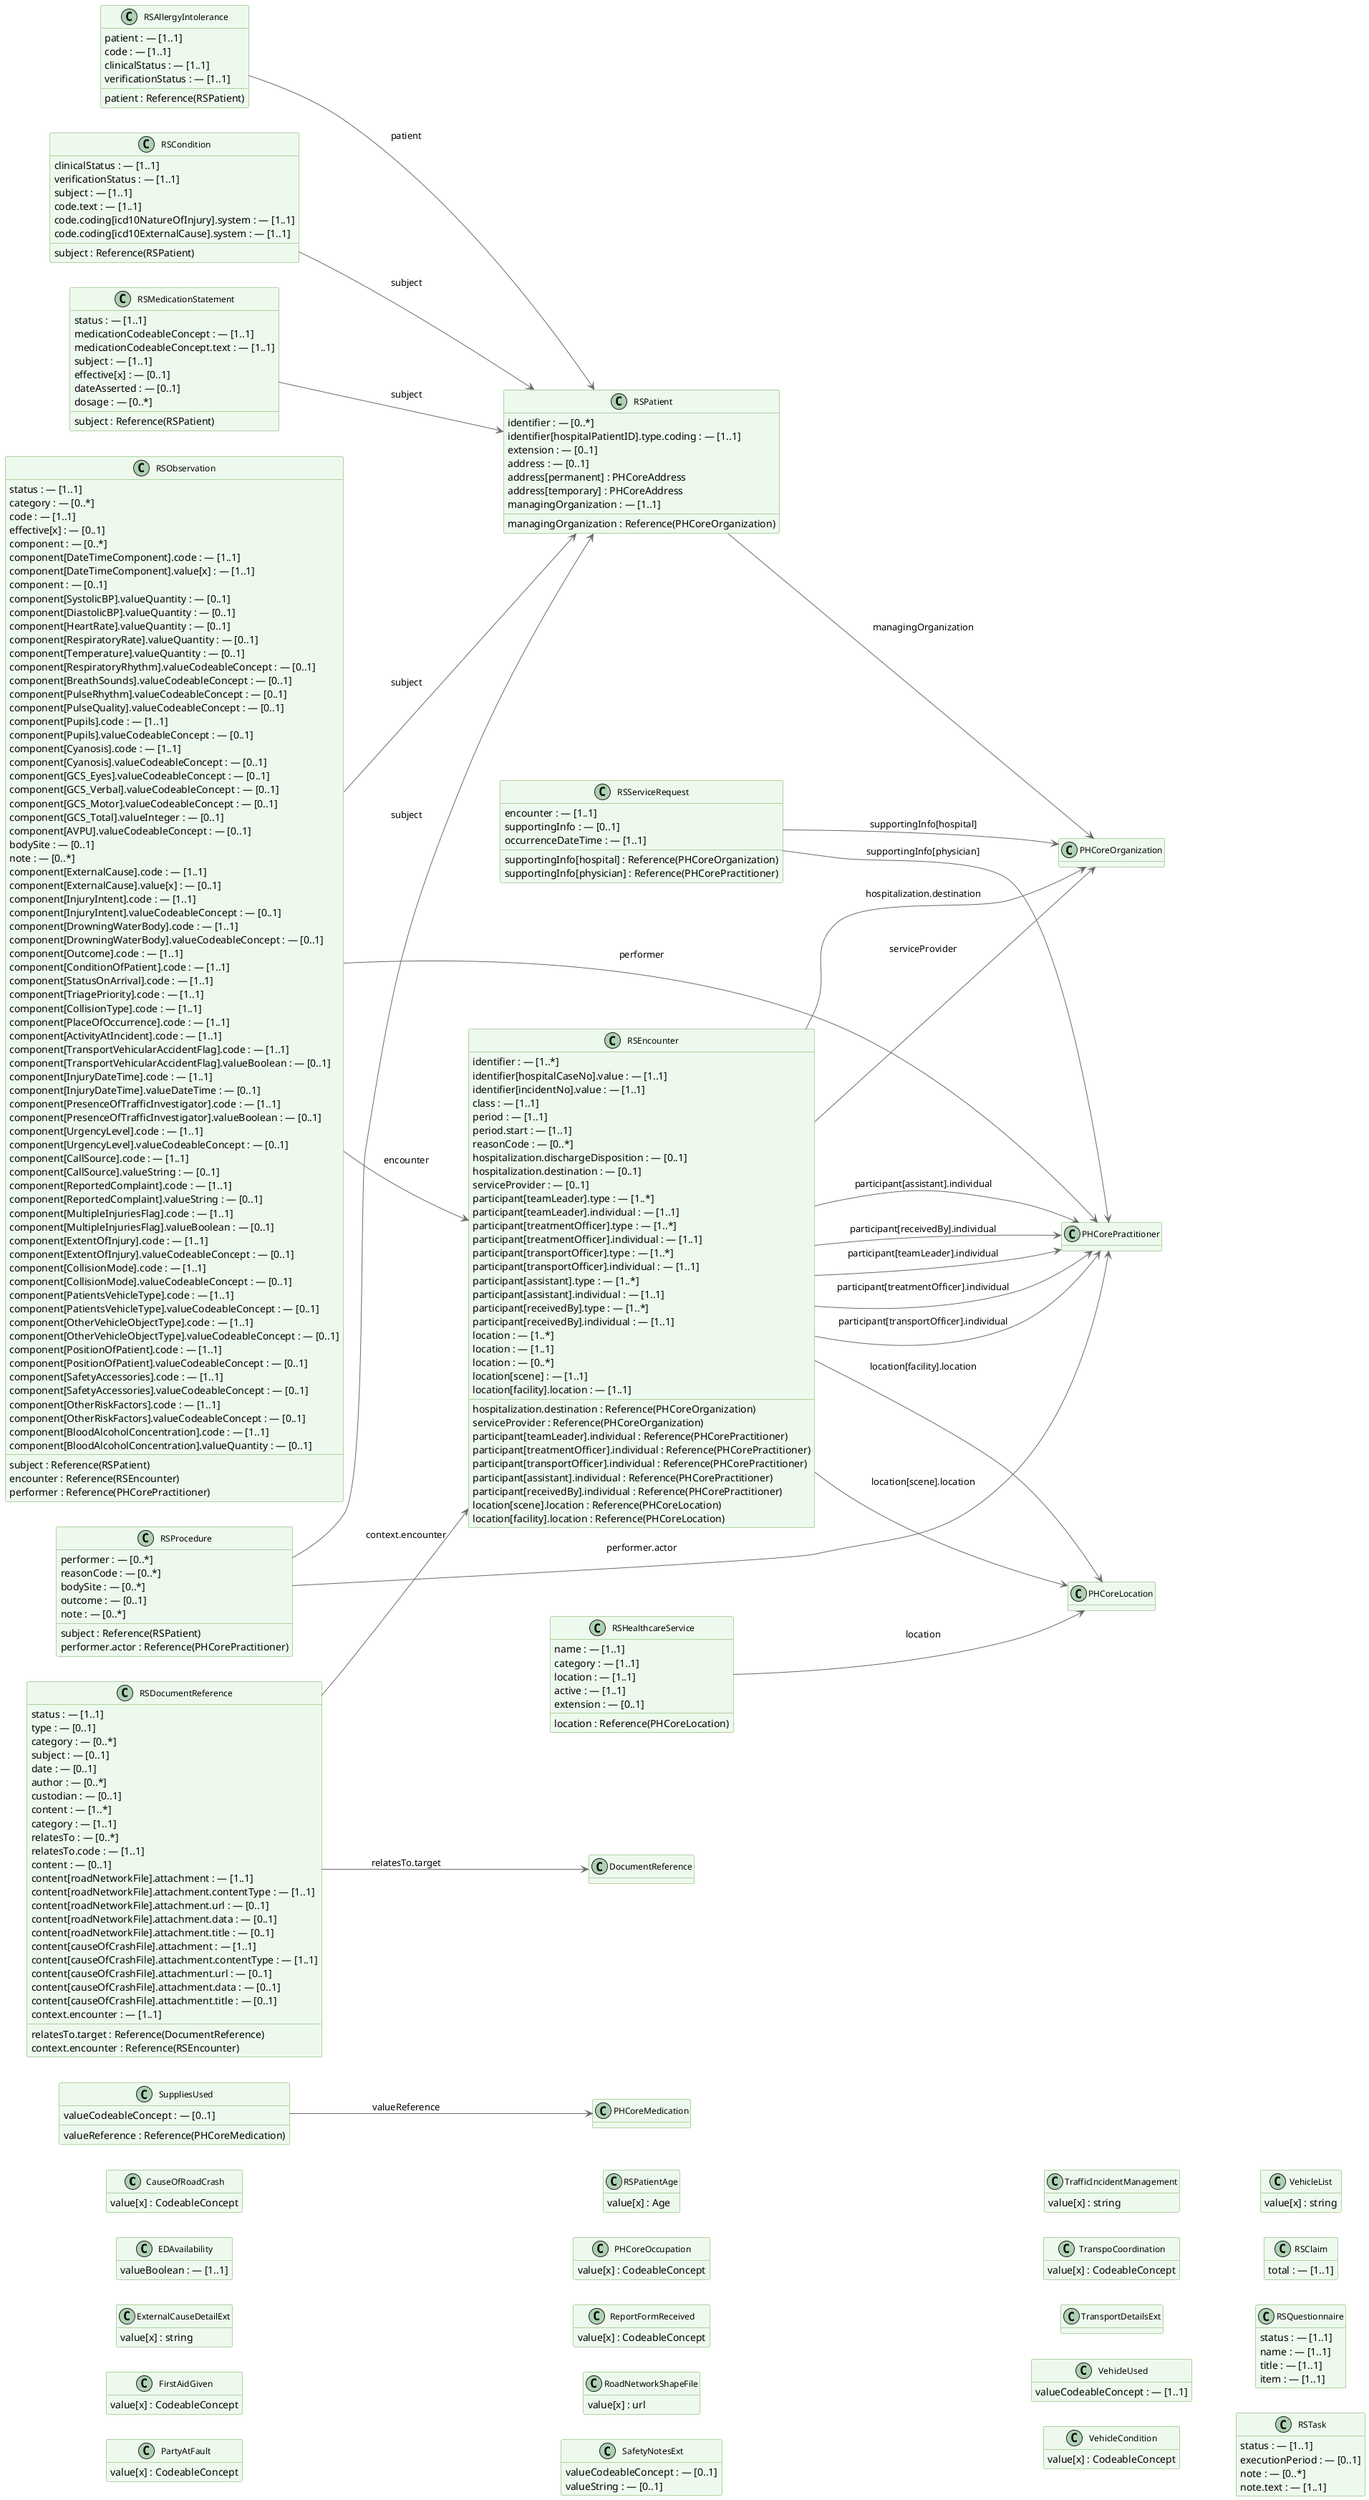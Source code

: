 @startuml
skinparam ClassFontName Arial
skinparam ClassFontSize 12
skinparam ClassAttributeIconSize 0
skinparam ClassBackgroundColor #EEF9EE
skinparam ClassBorderColor #6AA84F
skinparam ArrowColor #6A6A6A
skinparam ArrowThickness 1
hide empty methods
left to right direction

class "CauseOfRoadCrash" {
  value[x] : CodeableConcept
}
class "EDAvailability" {
  valueBoolean : — [1..1]
}
class "ExternalCauseDetailExt" {
  value[x] : string
}
class "FirstAidGiven" {
  value[x] : CodeableConcept
}
class "PartyAtFault" {
  value[x] : CodeableConcept
}
class "RSPatientAge" {
  value[x] : Age
}
class "PHCoreOccupation" {
  value[x] : CodeableConcept
}
class "ReportFormReceived" {
  value[x] : CodeableConcept
}
class "RoadNetworkShapeFile" {
  value[x] : url
}
class "SafetyNotesExt" {
  valueCodeableConcept : — [0..1]
  valueString : — [0..1]
}
class "SuppliesUsed" {
  valueCodeableConcept : — [0..1]
  valueReference : Reference(PHCoreMedication)
}
class "PHCoreMedication"
class "TrafficIncidentManagement" {
  value[x] : string
}
class "TranspoCoordination" {
  value[x] : CodeableConcept
}
class "TransportDetailsExt"
class "VehicleUsed" {
  valueCodeableConcept : — [1..1]
}
class "VehicleCondition" {
  value[x] : CodeableConcept
}
class "VehicleList" {
  value[x] : string
}
class "RSAllergyIntolerance" {
  patient : — [1..1]
  patient : Reference(RSPatient)
  code : — [1..1]
  clinicalStatus : — [1..1]
  verificationStatus : — [1..1]
}
class "RSPatient" {
  identifier : — [0..*]
  identifier[hospitalPatientID].type.coding : — [1..1]
  extension : — [0..1]
  address : — [0..1]
  address[permanent] : PHCoreAddress
  address[temporary] : PHCoreAddress
  managingOrganization : — [1..1]
  managingOrganization : Reference(PHCoreOrganization)
}
class "RSClaim" {
  total : — [1..1]
}
class "RSCondition" {
  clinicalStatus : — [1..1]
  verificationStatus : — [1..1]
  subject : — [1..1]
  subject : Reference(RSPatient)
  code.text : — [1..1]
  code.coding[icd10NatureOfInjury].system : — [1..1]
  code.coding[icd10ExternalCause].system : — [1..1]
}
class "RSDocumentReference" {
  status : — [1..1]
  type : — [0..1]
  category : — [0..*]
  subject : — [0..1]
  date : — [0..1]
  author : — [0..*]
  custodian : — [0..1]
  content : — [1..*]
  category : — [1..1]
  relatesTo : — [0..*]
  relatesTo.code : — [1..1]
  relatesTo.target : Reference(DocumentReference)
  content : — [0..1]
  content[roadNetworkFile].attachment : — [1..1]
  content[roadNetworkFile].attachment.contentType : — [1..1]
  content[roadNetworkFile].attachment.url : — [0..1]
  content[roadNetworkFile].attachment.data : — [0..1]
  content[roadNetworkFile].attachment.title : — [0..1]
  content[causeOfCrashFile].attachment : — [1..1]
  content[causeOfCrashFile].attachment.contentType : — [1..1]
  content[causeOfCrashFile].attachment.url : — [0..1]
  content[causeOfCrashFile].attachment.data : — [0..1]
  content[causeOfCrashFile].attachment.title : — [0..1]
  context.encounter : — [1..1]
  context.encounter : Reference(RSEncounter)
}
class "DocumentReference"
class "RSEncounter" {
  identifier : — [1..*]
  identifier[hospitalCaseNo].value : — [1..1]
  identifier[incidentNo].value : — [1..1]
  class : — [1..1]
  period : — [1..1]
  period.start : — [1..1]
  reasonCode : — [0..*]
  hospitalization.dischargeDisposition : — [0..1]
  hospitalization.destination : — [0..1]
  hospitalization.destination : Reference(PHCoreOrganization)
  serviceProvider : — [0..1]
  serviceProvider : Reference(PHCoreOrganization)
  participant[teamLeader].type : — [1..*]
  participant[teamLeader].individual : — [1..1]
  participant[teamLeader].individual : Reference(PHCorePractitioner)
  participant[treatmentOfficer].type : — [1..*]
  participant[treatmentOfficer].individual : — [1..1]
  participant[treatmentOfficer].individual : Reference(PHCorePractitioner)
  participant[transportOfficer].type : — [1..*]
  participant[transportOfficer].individual : — [1..1]
  participant[transportOfficer].individual : Reference(PHCorePractitioner)
  participant[assistant].type : — [1..*]
  participant[assistant].individual : — [1..1]
  participant[assistant].individual : Reference(PHCorePractitioner)
  participant[receivedBy].type : — [1..*]
  participant[receivedBy].individual : — [1..1]
  participant[receivedBy].individual : Reference(PHCorePractitioner)
  location : — [1..*]
  location : — [1..1]
  location : — [0..*]
  location[scene] : — [1..1]
  location[scene].location : Reference(PHCoreLocation)
  location[facility].location : — [1..1]
  location[facility].location : Reference(PHCoreLocation)
}
class "PHCoreOrganization"
class "PHCorePractitioner"
class "PHCoreLocation"
class "RSHealthcareService" {
  name : — [1..1]
  category : — [1..1]
  location : — [1..1]
  location : Reference(PHCoreLocation)
  active : — [1..1]
  extension : — [0..1]
}
class "RSMedicationStatement" {
  status : — [1..1]
  medicationCodeableConcept : — [1..1]
  medicationCodeableConcept.text : — [1..1]
  subject : — [1..1]
  subject : Reference(RSPatient)
  effective[x] : — [0..1]
  dateAsserted : — [0..1]
  dosage : — [0..*]
}
class "RSObservation" {
  status : — [1..1]
  category : — [0..*]
  code : — [1..1]
  subject : Reference(RSPatient)
  encounter : Reference(RSEncounter)
  effective[x] : — [0..1]
  performer : Reference(PHCorePractitioner)
  component : — [0..*]
  component[DateTimeComponent].code : — [1..1]
  component[DateTimeComponent].value[x] : — [1..1]
  component : — [0..1]
  component[SystolicBP].valueQuantity : — [0..1]
  component[DiastolicBP].valueQuantity : — [0..1]
  component[HeartRate].valueQuantity : — [0..1]
  component[RespiratoryRate].valueQuantity : — [0..1]
  component[Temperature].valueQuantity : — [0..1]
  component[RespiratoryRhythm].valueCodeableConcept : — [0..1]
  component[BreathSounds].valueCodeableConcept : — [0..1]
  component[PulseRhythm].valueCodeableConcept : — [0..1]
  component[PulseQuality].valueCodeableConcept : — [0..1]
  component[Pupils].code : — [1..1]
  component[Pupils].valueCodeableConcept : — [0..1]
  component[Cyanosis].code : — [1..1]
  component[Cyanosis].valueCodeableConcept : — [0..1]
  component[GCS_Eyes].valueCodeableConcept : — [0..1]
  component[GCS_Verbal].valueCodeableConcept : — [0..1]
  component[GCS_Motor].valueCodeableConcept : — [0..1]
  component[GCS_Total].valueInteger : — [0..1]
  component[AVPU].valueCodeableConcept : — [0..1]
  bodySite : — [0..1]
  note : — [0..*]
  component[ExternalCause].code : — [1..1]
  component[ExternalCause].value[x] : — [0..1]
  component[InjuryIntent].code : — [1..1]
  component[InjuryIntent].valueCodeableConcept : — [0..1]
  component[DrowningWaterBody].code : — [1..1]
  component[DrowningWaterBody].valueCodeableConcept : — [0..1]
  component[Outcome].code : — [1..1]
  component[ConditionOfPatient].code : — [1..1]
  component[StatusOnArrival].code : — [1..1]
  component[TriagePriority].code : — [1..1]
  component[CollisionType].code : — [1..1]
  component[PlaceOfOccurrence].code : — [1..1]
  component[ActivityAtIncident].code : — [1..1]
  component[TransportVehicularAccidentFlag].code : — [1..1]
  component[TransportVehicularAccidentFlag].valueBoolean : — [0..1]
  component[InjuryDateTime].code : — [1..1]
  component[InjuryDateTime].valueDateTime : — [0..1]
  component[PresenceOfTrafficInvestigator].code : — [1..1]
  component[PresenceOfTrafficInvestigator].valueBoolean : — [0..1]
  component[UrgencyLevel].code : — [1..1]
  component[UrgencyLevel].valueCodeableConcept : — [0..1]
  component[CallSource].code : — [1..1]
  component[CallSource].valueString : — [0..1]
  component[ReportedComplaint].code : — [1..1]
  component[ReportedComplaint].valueString : — [0..1]
  component[MultipleInjuriesFlag].code : — [1..1]
  component[MultipleInjuriesFlag].valueBoolean : — [0..1]
  component[ExtentOfInjury].code : — [1..1]
  component[ExtentOfInjury].valueCodeableConcept : — [0..1]
  component[CollisionMode].code : — [1..1]
  component[CollisionMode].valueCodeableConcept : — [0..1]
  component[PatientsVehicleType].code : — [1..1]
  component[PatientsVehicleType].valueCodeableConcept : — [0..1]
  component[OtherVehicleObjectType].code : — [1..1]
  component[OtherVehicleObjectType].valueCodeableConcept : — [0..1]
  component[PositionOfPatient].code : — [1..1]
  component[PositionOfPatient].valueCodeableConcept : — [0..1]
  component[SafetyAccessories].code : — [1..1]
  component[SafetyAccessories].valueCodeableConcept : — [0..1]
  component[OtherRiskFactors].code : — [1..1]
  component[OtherRiskFactors].valueCodeableConcept : — [0..1]
  component[BloodAlcoholConcentration].code : — [1..1]
  component[BloodAlcoholConcentration].valueQuantity : — [0..1]
}
class "RSProcedure" {
  subject : Reference(RSPatient)
  performer : — [0..*]
  performer.actor : Reference(PHCorePractitioner)
  reasonCode : — [0..*]
  bodySite : — [0..*]
  outcome : — [0..1]
  note : — [0..*]
}
class "RSQuestionnaire" {
  status : — [1..1]
  name : — [1..1]
  title : — [1..1]
  item : — [1..1]
}
class "RSServiceRequest" {
  encounter : — [1..1]
  supportingInfo : — [0..1]
  supportingInfo[hospital] : Reference(PHCoreOrganization)
  supportingInfo[physician] : Reference(PHCorePractitioner)
  occurrenceDateTime : — [1..1]
}
class "RSTask" {
  status : — [1..1]
  executionPeriod : — [0..1]
  note : — [0..*]
  note.text : — [1..1]
}

"SuppliesUsed" --> "PHCoreMedication" : valueReference
"RSAllergyIntolerance" --> "RSPatient" : patient
"RSCondition" --> "RSPatient" : subject
"RSDocumentReference" --> "DocumentReference" : relatesTo.target
"RSDocumentReference" --> "RSEncounter" : context.encounter
"RSEncounter" --> "PHCoreOrganization" : hospitalization.destination
"RSEncounter" --> "PHCoreOrganization" : serviceProvider
"RSEncounter" --> "PHCorePractitioner" : participant[teamLeader].individual
"RSEncounter" --> "PHCorePractitioner" : participant[treatmentOfficer].individual
"RSEncounter" --> "PHCorePractitioner" : participant[transportOfficer].individual
"RSEncounter" --> "PHCorePractitioner" : participant[assistant].individual
"RSEncounter" --> "PHCorePractitioner" : participant[receivedBy].individual
"RSEncounter" --> "PHCoreLocation" : location[scene].location
"RSEncounter" --> "PHCoreLocation" : location[facility].location
"RSHealthcareService" --> "PHCoreLocation" : location
"RSMedicationStatement" --> "RSPatient" : subject
"RSObservation" --> "RSPatient" : subject
"RSObservation" --> "RSEncounter" : encounter
"RSObservation" --> "PHCorePractitioner" : performer
"RSPatient" --> "PHCoreOrganization" : managingOrganization
"RSProcedure" --> "RSPatient" : subject
"RSProcedure" --> "PHCorePractitioner" : performer.actor
"RSServiceRequest" --> "PHCoreOrganization" : supportingInfo[hospital]
"RSServiceRequest" --> "PHCorePractitioner" : supportingInfo[physician]

@enduml